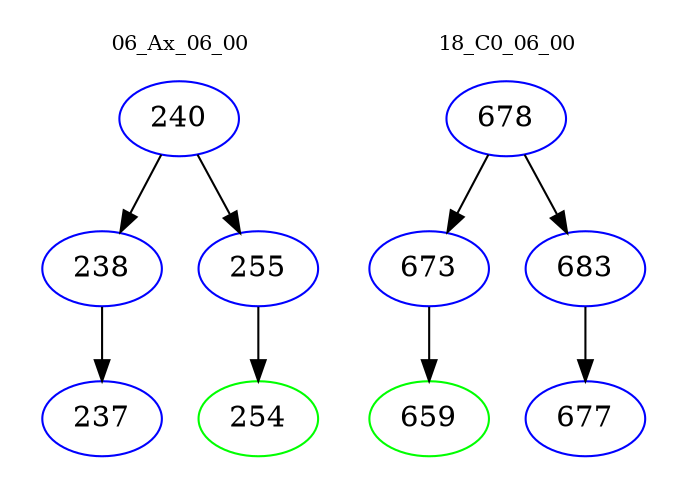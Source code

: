 digraph{
subgraph cluster_0 {
color = white
label = "06_Ax_06_00";
fontsize=10;
T0_240 [label="240", color="blue"]
T0_240 -> T0_238 [color="black"]
T0_238 [label="238", color="blue"]
T0_238 -> T0_237 [color="black"]
T0_237 [label="237", color="blue"]
T0_240 -> T0_255 [color="black"]
T0_255 [label="255", color="blue"]
T0_255 -> T0_254 [color="black"]
T0_254 [label="254", color="green"]
}
subgraph cluster_1 {
color = white
label = "18_C0_06_00";
fontsize=10;
T1_678 [label="678", color="blue"]
T1_678 -> T1_673 [color="black"]
T1_673 [label="673", color="blue"]
T1_673 -> T1_659 [color="black"]
T1_659 [label="659", color="green"]
T1_678 -> T1_683 [color="black"]
T1_683 [label="683", color="blue"]
T1_683 -> T1_677 [color="black"]
T1_677 [label="677", color="blue"]
}
}

